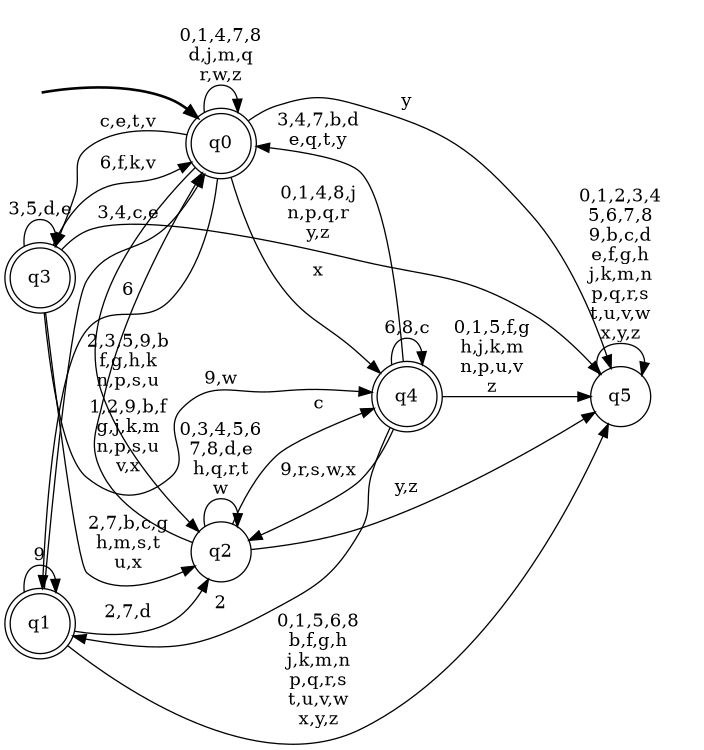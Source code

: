 digraph BlueStar {
__start0 [style = invis, shape = none, label = "", width = 0, height = 0];

rankdir=LR;
size="8,5";

s0 [style="rounded,filled", color="black", fillcolor="white" shape="doublecircle", label="q0"];
s1 [style="rounded,filled", color="black", fillcolor="white" shape="doublecircle", label="q1"];
s2 [style="filled", color="black", fillcolor="white" shape="circle", label="q2"];
s3 [style="rounded,filled", color="black", fillcolor="white" shape="doublecircle", label="q3"];
s4 [style="rounded,filled", color="black", fillcolor="white" shape="doublecircle", label="q4"];
s5 [style="filled", color="black", fillcolor="white" shape="circle", label="q5"];
subgraph cluster_main { 
	graph [pad=".75", ranksep="0.15", nodesep="0.15"];
	 style=invis; 
	__start0 -> s0 [penwidth=2];
}
s0 -> s0 [label="0,1,4,7,8\nd,j,m,q\nr,w,z"];
s0 -> s1 [label="6"];
s0 -> s2 [label="2,3,5,9,b\nf,g,h,k\nn,p,s,u"];
s0 -> s3 [label="c,e,t,v"];
s0 -> s4 [label="x"];
s0 -> s5 [label="y"];
s1 -> s0 [label="3,4,c,e"];
s1 -> s1 [label="9"];
s1 -> s2 [label="2,7,d"];
s1 -> s5 [label="0,1,5,6,8\nb,f,g,h\nj,k,m,n\np,q,r,s\nt,u,v,w\nx,y,z"];
s2 -> s0 [label="1,2,9,b,f\ng,j,k,m\nn,p,s,u\nv,x"];
s2 -> s2 [label="0,3,4,5,6\n7,8,d,e\nh,q,r,t\nw"];
s2 -> s4 [label="c"];
s2 -> s5 [label="y,z"];
s3 -> s0 [label="6,f,k,v"];
s3 -> s2 [label="2,7,b,c,g\nh,m,s,t\nu,x"];
s3 -> s3 [label="3,5,d,e"];
s3 -> s4 [label="9,w"];
s3 -> s5 [label="0,1,4,8,j\nn,p,q,r\ny,z"];
s4 -> s0 [label="3,4,7,b,d\ne,q,t,y"];
s4 -> s1 [label="2"];
s4 -> s2 [label="9,r,s,w,x"];
s4 -> s4 [label="6,8,c"];
s4 -> s5 [label="0,1,5,f,g\nh,j,k,m\nn,p,u,v\nz"];
s5 -> s5 [label="0,1,2,3,4\n5,6,7,8\n9,b,c,d\ne,f,g,h\nj,k,m,n\np,q,r,s\nt,u,v,w\nx,y,z"];

}